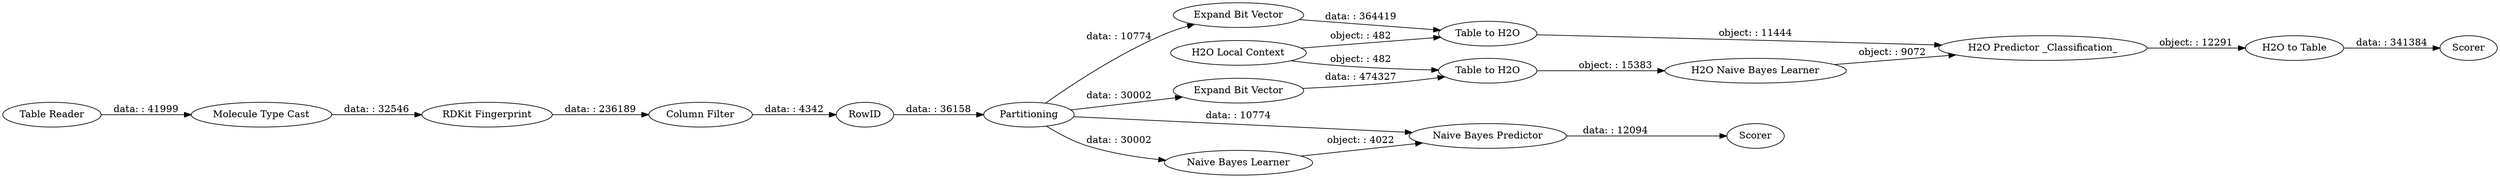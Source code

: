 digraph {
	"-1011895650313339762_88" [label="H2O to Table"]
	"-1011895650313339762_253" [label="RDKit Fingerprint"]
	"-1011895650313339762_349" [label=RowID]
	"-1011895650313339762_55" [label="H2O Local Context"]
	"-1011895650313339762_345" [label="Molecule Type Cast"]
	"-1011895650313339762_92" [label=Scorer]
	"-1011895650313339762_58" [label="Expand Bit Vector"]
	"-1011895650313339762_54" [label="Table to H2O"]
	"-1011895650313339762_5" [label=Partitioning]
	"-1011895650313339762_60" [label="Table to H2O"]
	"-1011895650313339762_9" [label=Scorer]
	"-1011895650313339762_344" [label="Table Reader"]
	"-1011895650313339762_348" [label="Column Filter"]
	"-1011895650313339762_53" [label="H2O Naive Bayes Learner"]
	"-1011895650313339762_59" [label="H2O Predictor _Classification_"]
	"-1011895650313339762_56" [label="Expand Bit Vector"]
	"-1011895650313339762_6" [label="Naive Bayes Predictor"]
	"-1011895650313339762_4" [label="Naive Bayes Learner"]
	"-1011895650313339762_348" -> "-1011895650313339762_349" [label="data: : 4342"]
	"-1011895650313339762_5" -> "-1011895650313339762_56" [label="data: : 30002"]
	"-1011895650313339762_54" -> "-1011895650313339762_53" [label="object: : 15383"]
	"-1011895650313339762_349" -> "-1011895650313339762_5" [label="data: : 36158"]
	"-1011895650313339762_344" -> "-1011895650313339762_345" [label="data: : 41999"]
	"-1011895650313339762_5" -> "-1011895650313339762_4" [label="data: : 30002"]
	"-1011895650313339762_53" -> "-1011895650313339762_59" [label="object: : 9072"]
	"-1011895650313339762_59" -> "-1011895650313339762_88" [label="object: : 12291"]
	"-1011895650313339762_88" -> "-1011895650313339762_92" [label="data: : 341384"]
	"-1011895650313339762_253" -> "-1011895650313339762_348" [label="data: : 236189"]
	"-1011895650313339762_55" -> "-1011895650313339762_60" [label="object: : 482"]
	"-1011895650313339762_58" -> "-1011895650313339762_60" [label="data: : 364419"]
	"-1011895650313339762_5" -> "-1011895650313339762_58" [label="data: : 10774"]
	"-1011895650313339762_345" -> "-1011895650313339762_253" [label="data: : 32546"]
	"-1011895650313339762_6" -> "-1011895650313339762_9" [label="data: : 12094"]
	"-1011895650313339762_56" -> "-1011895650313339762_54" [label="data: : 474327"]
	"-1011895650313339762_5" -> "-1011895650313339762_6" [label="data: : 10774"]
	"-1011895650313339762_60" -> "-1011895650313339762_59" [label="object: : 11444"]
	"-1011895650313339762_4" -> "-1011895650313339762_6" [label="object: : 4022"]
	"-1011895650313339762_55" -> "-1011895650313339762_54" [label="object: : 482"]
	rankdir=LR
}

